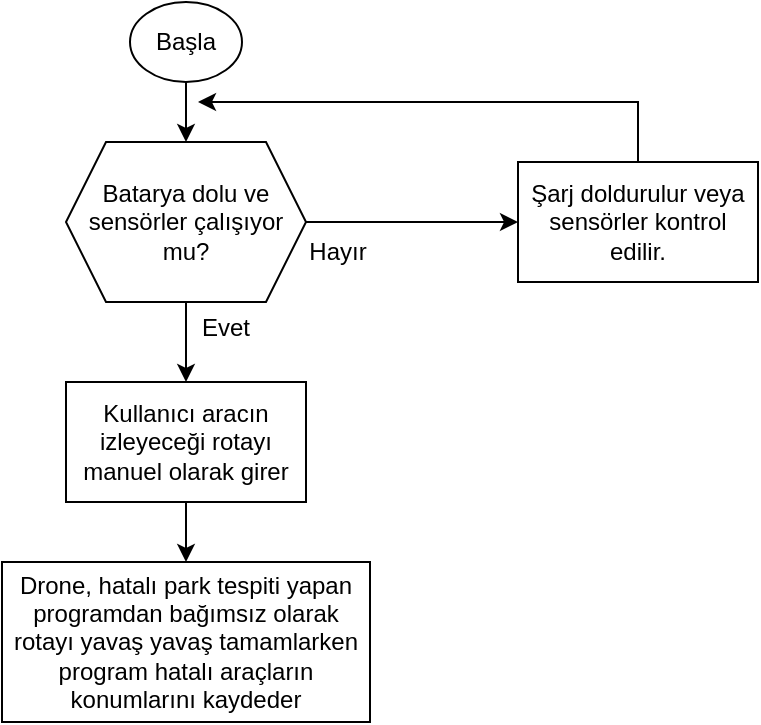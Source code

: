<mxfile version="20.5.3" type="device"><diagram id="jiKlRX7Lk1VBCEXpL32p" name="Sayfa -1"><mxGraphModel dx="1375" dy="794" grid="1" gridSize="10" guides="1" tooltips="1" connect="1" arrows="1" fold="1" page="1" pageScale="1" pageWidth="827" pageHeight="1169" math="0" shadow="0"><root><mxCell id="0"/><mxCell id="1" parent="0"/><mxCell id="59qiKJaFSUFO-8ujIH06-14" style="edgeStyle=orthogonalEdgeStyle;rounded=0;orthogonalLoop=1;jettySize=auto;html=1;exitX=0.5;exitY=1;exitDx=0;exitDy=0;entryX=0.5;entryY=0;entryDx=0;entryDy=0;" edge="1" parent="1" source="59qiKJaFSUFO-8ujIH06-1" target="59qiKJaFSUFO-8ujIH06-11"><mxGeometry relative="1" as="geometry"/></mxCell><mxCell id="59qiKJaFSUFO-8ujIH06-1" value="Başla" style="ellipse;whiteSpace=wrap;html=1;" vertex="1" parent="1"><mxGeometry x="386" y="30" width="56" height="40" as="geometry"/></mxCell><mxCell id="59qiKJaFSUFO-8ujIH06-16" style="edgeStyle=orthogonalEdgeStyle;rounded=0;orthogonalLoop=1;jettySize=auto;html=1;exitX=1;exitY=0.5;exitDx=0;exitDy=0;entryX=0;entryY=0.5;entryDx=0;entryDy=0;" edge="1" parent="1" source="59qiKJaFSUFO-8ujIH06-11" target="59qiKJaFSUFO-8ujIH06-18"><mxGeometry relative="1" as="geometry"><mxPoint x="570" y="140" as="targetPoint"/><Array as="points"/></mxGeometry></mxCell><mxCell id="59qiKJaFSUFO-8ujIH06-27" style="edgeStyle=orthogonalEdgeStyle;rounded=0;orthogonalLoop=1;jettySize=auto;html=1;entryX=0.5;entryY=0;entryDx=0;entryDy=0;" edge="1" parent="1" source="59qiKJaFSUFO-8ujIH06-11" target="59qiKJaFSUFO-8ujIH06-30"><mxGeometry relative="1" as="geometry"><mxPoint x="414" y="220" as="targetPoint"/></mxGeometry></mxCell><mxCell id="59qiKJaFSUFO-8ujIH06-11" value="Batarya dolu ve sensörler çalışıyor mu?" style="shape=hexagon;perimeter=hexagonPerimeter2;whiteSpace=wrap;html=1;fixedSize=1;strokeColor=default;" vertex="1" parent="1"><mxGeometry x="354" y="100" width="120" height="80" as="geometry"/></mxCell><mxCell id="59qiKJaFSUFO-8ujIH06-17" value="Hayır" style="text;html=1;strokeColor=none;fillColor=none;align=center;verticalAlign=middle;whiteSpace=wrap;rounded=0;" vertex="1" parent="1"><mxGeometry x="460" y="140" width="60" height="30" as="geometry"/></mxCell><mxCell id="59qiKJaFSUFO-8ujIH06-22" style="edgeStyle=orthogonalEdgeStyle;rounded=0;orthogonalLoop=1;jettySize=auto;html=1;" edge="1" parent="1" source="59qiKJaFSUFO-8ujIH06-18"><mxGeometry relative="1" as="geometry"><mxPoint x="420" y="80" as="targetPoint"/><Array as="points"><mxPoint x="640" y="80"/></Array></mxGeometry></mxCell><mxCell id="59qiKJaFSUFO-8ujIH06-18" value="Şarj doldurulur veya sensörler kontrol edilir." style="rounded=0;whiteSpace=wrap;html=1;strokeColor=default;" vertex="1" parent="1"><mxGeometry x="580" y="110" width="120" height="60" as="geometry"/></mxCell><mxCell id="59qiKJaFSUFO-8ujIH06-28" value="Evet" style="text;html=1;strokeColor=none;fillColor=none;align=center;verticalAlign=middle;whiteSpace=wrap;rounded=0;" vertex="1" parent="1"><mxGeometry x="404" y="178" width="60" height="30" as="geometry"/></mxCell><mxCell id="59qiKJaFSUFO-8ujIH06-32" style="edgeStyle=orthogonalEdgeStyle;rounded=0;orthogonalLoop=1;jettySize=auto;html=1;entryX=0.5;entryY=0;entryDx=0;entryDy=0;" edge="1" parent="1" source="59qiKJaFSUFO-8ujIH06-30" target="59qiKJaFSUFO-8ujIH06-31"><mxGeometry relative="1" as="geometry"/></mxCell><mxCell id="59qiKJaFSUFO-8ujIH06-30" value="Kullanıcı aracın izleyeceği rotayı manuel olarak girer" style="rounded=0;whiteSpace=wrap;html=1;strokeColor=default;" vertex="1" parent="1"><mxGeometry x="354" y="220" width="120" height="60" as="geometry"/></mxCell><mxCell id="59qiKJaFSUFO-8ujIH06-31" value="Drone, hatalı park tespiti yapan programdan bağımsız olarak rotayı yavaş yavaş tamamlarken program hatalı araçların konumlarını kaydeder&lt;br&gt;" style="rounded=0;whiteSpace=wrap;html=1;strokeColor=default;" vertex="1" parent="1"><mxGeometry x="322" y="310" width="184" height="80" as="geometry"/></mxCell></root></mxGraphModel></diagram></mxfile>
